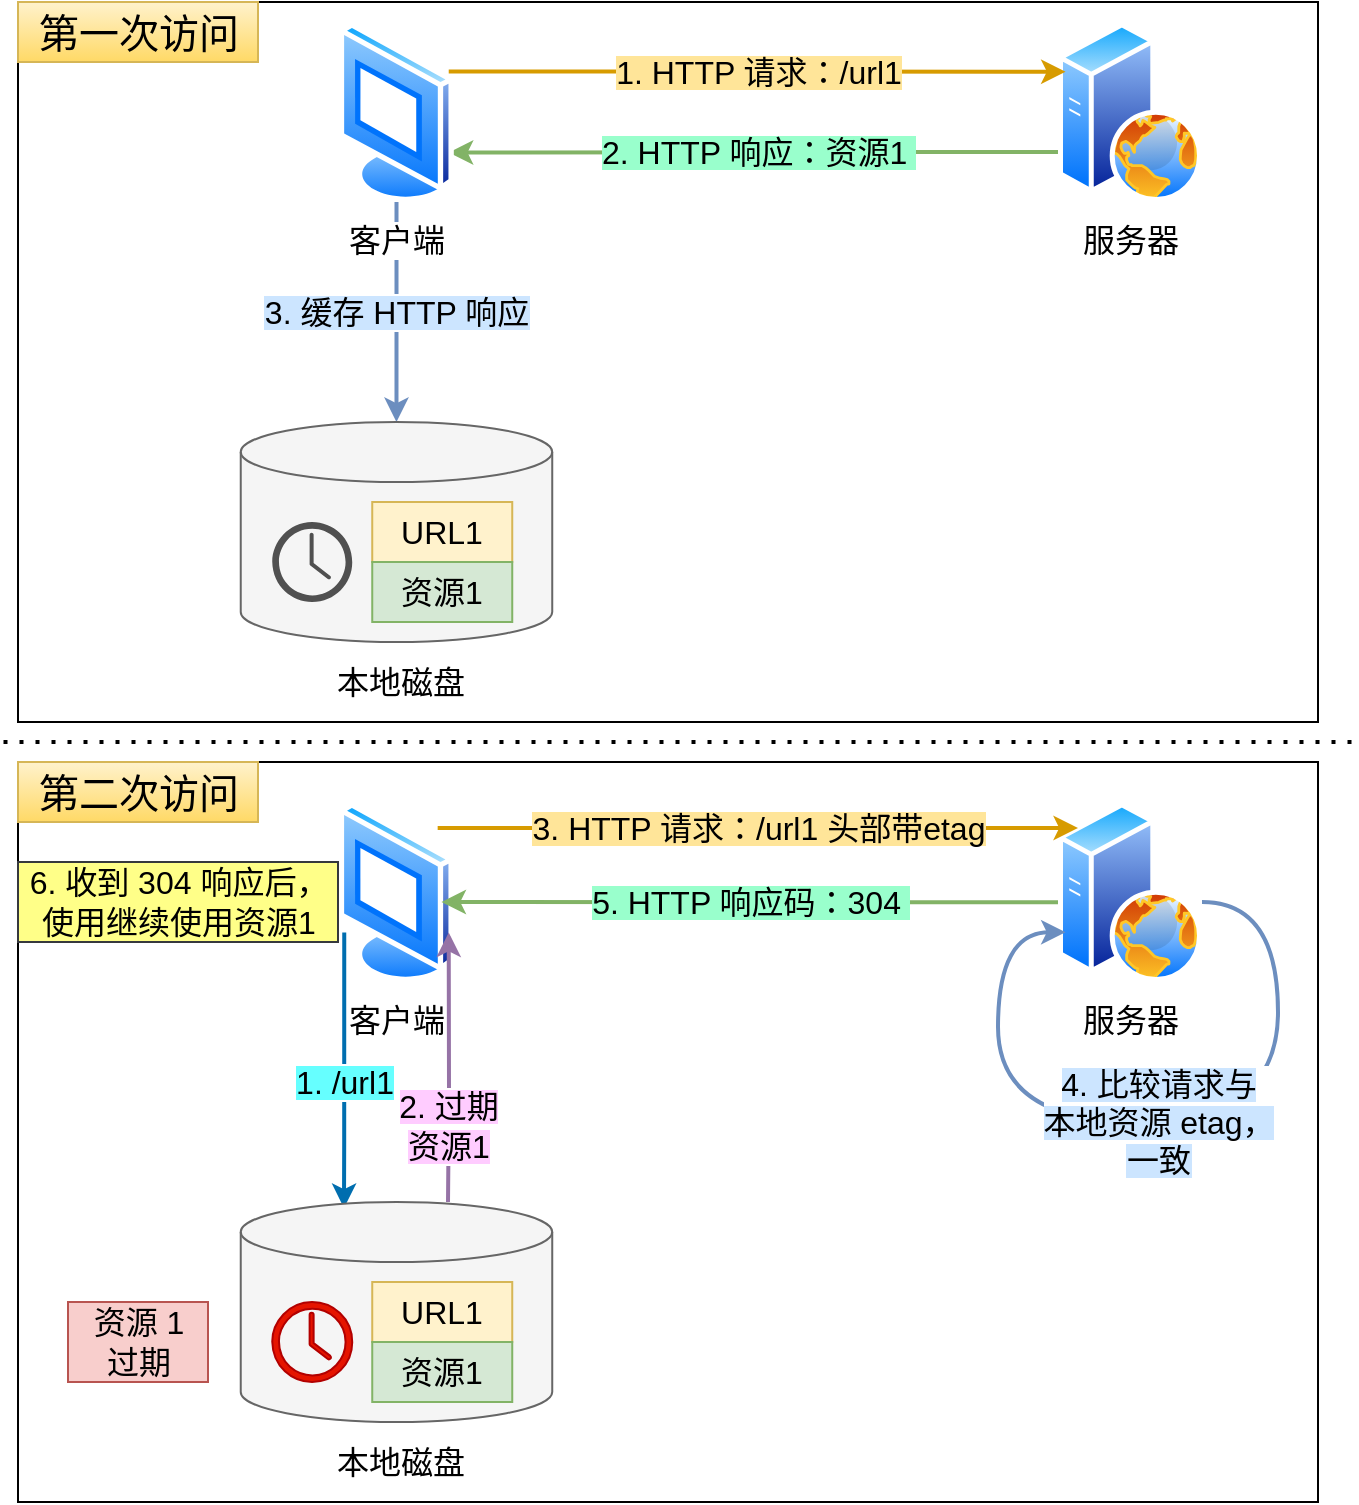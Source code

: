 <mxfile version="14.4.2" type="github">
  <diagram id="ts_fvJHNPLpuKW8flP1S" name="第 1 页">
    <mxGraphModel dx="830" dy="541" grid="1" gridSize="10" guides="1" tooltips="1" connect="1" arrows="1" fold="1" page="1" pageScale="1" pageWidth="827" pageHeight="1169" math="0" shadow="0">
      <root>
        <mxCell id="0" />
        <mxCell id="1" parent="0" />
        <mxCell id="Zb_zcwVqDSQe3M5Lo-tJ-52" value="" style="rounded=0;whiteSpace=wrap;html=1;labelBackgroundColor=none;fontSize=16;" vertex="1" parent="1">
          <mxGeometry x="120" y="80" width="650" height="360" as="geometry" />
        </mxCell>
        <mxCell id="Zb_zcwVqDSQe3M5Lo-tJ-51" value="" style="rounded=0;whiteSpace=wrap;html=1;labelBackgroundColor=none;fontSize=15;" vertex="1" parent="1">
          <mxGeometry x="120" y="460" width="650" height="370" as="geometry" />
        </mxCell>
        <mxCell id="Zb_zcwVqDSQe3M5Lo-tJ-23" value="&lt;span style=&quot;color: rgb(0 , 0 , 0) ; font-family: &amp;#34;helvetica&amp;#34; ; font-size: 16px ; font-style: normal ; font-weight: normal ; letter-spacing: normal ; text-align: center ; text-indent: 0px ; text-transform: none ; word-spacing: 0px ; text-decoration: none ; display: inline ; float: none ; background-color: rgb(153 , 255 , 204)&quot;&gt;2. HTTP 响应：资源1&amp;nbsp;&lt;/span&gt;" style="edgeStyle=orthogonalEdgeStyle;rounded=0;orthogonalLoop=1;jettySize=auto;html=1;entryX=1;entryY=0.75;entryDx=0;entryDy=0;fontSize=16;strokeWidth=2;fillColor=#d5e8d4;strokeColor=#82b366;" edge="1" parent="1" source="Zb_zcwVqDSQe3M5Lo-tJ-24" target="Zb_zcwVqDSQe3M5Lo-tJ-27">
          <mxGeometry relative="1" as="geometry">
            <Array as="points">
              <mxPoint x="570" y="155" />
              <mxPoint x="570" y="155" />
            </Array>
          </mxGeometry>
        </mxCell>
        <mxCell id="Zb_zcwVqDSQe3M5Lo-tJ-24" value="服务器" style="aspect=fixed;perimeter=ellipsePerimeter;html=1;align=center;shadow=0;dashed=0;spacingTop=3;image;image=img/lib/active_directory/web_server.svg;fontSize=16;" vertex="1" parent="1">
          <mxGeometry x="640" y="90" width="72" height="90" as="geometry" />
        </mxCell>
        <mxCell id="Zb_zcwVqDSQe3M5Lo-tJ-25" value="&lt;span style=&quot;background-color: rgb(255 , 229 , 153)&quot;&gt;1. HTTP 请求：/url1&lt;/span&gt;" style="edgeStyle=orthogonalEdgeStyle;rounded=0;orthogonalLoop=1;jettySize=auto;html=1;entryX=0;entryY=0.25;entryDx=0;entryDy=0;fontSize=16;exitX=1;exitY=0.25;exitDx=0;exitDy=0;fillColor=#ffe6cc;strokeColor=#d79b00;strokeWidth=2;" edge="1" parent="1" source="Zb_zcwVqDSQe3M5Lo-tJ-27" target="Zb_zcwVqDSQe3M5Lo-tJ-24">
          <mxGeometry relative="1" as="geometry" />
        </mxCell>
        <mxCell id="Zb_zcwVqDSQe3M5Lo-tJ-26" value="&lt;span style=&quot;background-color: rgb(204 , 229 , 255)&quot;&gt;3. 缓存 HTTP 响应&lt;/span&gt;" style="edgeStyle=orthogonalEdgeStyle;rounded=0;orthogonalLoop=1;jettySize=auto;html=1;entryX=0.5;entryY=0;entryDx=0;entryDy=0;entryPerimeter=0;strokeWidth=2;fontSize=16;fillColor=#dae8fc;strokeColor=#6c8ebf;" edge="1" parent="1" source="Zb_zcwVqDSQe3M5Lo-tJ-27" target="Zb_zcwVqDSQe3M5Lo-tJ-28">
          <mxGeometry relative="1" as="geometry" />
        </mxCell>
        <mxCell id="Zb_zcwVqDSQe3M5Lo-tJ-27" value="客户端" style="aspect=fixed;perimeter=ellipsePerimeter;html=1;align=center;shadow=0;dashed=0;spacingTop=3;image;image=img/lib/active_directory/vista_terminal.svg;fontSize=16;" vertex="1" parent="1">
          <mxGeometry x="280" y="90" width="58.5" height="90" as="geometry" />
        </mxCell>
        <mxCell id="Zb_zcwVqDSQe3M5Lo-tJ-28" value="" style="shape=cylinder3;whiteSpace=wrap;html=1;boundedLbl=1;backgroundOutline=1;size=15;fontSize=16;fillColor=#f5f5f5;strokeColor=#666666;fontColor=#333333;" vertex="1" parent="1">
          <mxGeometry x="231.37" y="290" width="155.75" height="110" as="geometry" />
        </mxCell>
        <mxCell id="Zb_zcwVqDSQe3M5Lo-tJ-29" value="" style="pointerEvents=1;shadow=0;dashed=0;html=1;strokeColor=none;fillColor=#505050;labelPosition=center;verticalLabelPosition=bottom;verticalAlign=top;outlineConnect=0;align=center;shape=mxgraph.office.concepts.clock;fontSize=16;" vertex="1" parent="1">
          <mxGeometry x="247.12" y="340" width="40" height="40" as="geometry" />
        </mxCell>
        <mxCell id="Zb_zcwVqDSQe3M5Lo-tJ-30" value="URL1" style="rounded=0;whiteSpace=wrap;html=1;fontSize=16;fillColor=#fff2cc;strokeColor=#d6b656;" vertex="1" parent="1">
          <mxGeometry x="297.12" y="330" width="70" height="30" as="geometry" />
        </mxCell>
        <mxCell id="Zb_zcwVqDSQe3M5Lo-tJ-31" value="资源1" style="rounded=0;whiteSpace=wrap;html=1;fontSize=16;fillColor=#d5e8d4;strokeColor=#82b366;" vertex="1" parent="1">
          <mxGeometry x="297.12" y="360" width="70" height="30" as="geometry" />
        </mxCell>
        <mxCell id="Zb_zcwVqDSQe3M5Lo-tJ-32" value="本地磁盘" style="text;html=1;align=center;verticalAlign=middle;resizable=0;points=[];autosize=1;fontSize=16;" vertex="1" parent="1">
          <mxGeometry x="271.37" y="410" width="80" height="20" as="geometry" />
        </mxCell>
        <mxCell id="Zb_zcwVqDSQe3M5Lo-tJ-33" value="第一次访问" style="text;html=1;align=center;verticalAlign=middle;resizable=0;points=[];autosize=1;fontSize=20;fillColor=#fff2cc;strokeColor=#d6b656;gradientColor=#ffd966;" vertex="1" parent="1">
          <mxGeometry x="120" y="80" width="120" height="30" as="geometry" />
        </mxCell>
        <mxCell id="Zb_zcwVqDSQe3M5Lo-tJ-34" value="服务器" style="aspect=fixed;perimeter=ellipsePerimeter;html=1;align=center;shadow=0;dashed=0;spacingTop=3;image;image=img/lib/active_directory/web_server.svg;fontSize=16;" vertex="1" parent="1">
          <mxGeometry x="640" y="480" width="72" height="90" as="geometry" />
        </mxCell>
        <mxCell id="Zb_zcwVqDSQe3M5Lo-tJ-35" value="&lt;span style=&quot;background-color: rgb(102 , 255 , 255)&quot;&gt;1. /url1&lt;/span&gt;" style="edgeStyle=orthogonalEdgeStyle;rounded=0;orthogonalLoop=1;jettySize=auto;html=1;strokeWidth=2;fontSize=16;fillColor=#1ba1e2;strokeColor=#006EAF;exitX=0;exitY=0.75;exitDx=0;exitDy=0;" edge="1" parent="1" source="Zb_zcwVqDSQe3M5Lo-tJ-36">
          <mxGeometry x="0.088" relative="1" as="geometry">
            <mxPoint x="283" y="683" as="targetPoint" />
            <mxPoint as="offset" />
            <Array as="points">
              <mxPoint x="283" y="650" />
              <mxPoint x="283" y="650" />
            </Array>
          </mxGeometry>
        </mxCell>
        <mxCell id="Zb_zcwVqDSQe3M5Lo-tJ-36" value="客户端" style="aspect=fixed;perimeter=ellipsePerimeter;html=1;align=center;shadow=0;dashed=0;spacingTop=3;image;image=img/lib/active_directory/vista_terminal.svg;fontSize=16;" vertex="1" parent="1">
          <mxGeometry x="279.99" y="480" width="58.5" height="90" as="geometry" />
        </mxCell>
        <mxCell id="Zb_zcwVqDSQe3M5Lo-tJ-37" value="&lt;span style=&quot;background-color: rgb(255 , 204 , 255)&quot;&gt;2. 过期&lt;br&gt;资源1&lt;/span&gt;" style="edgeStyle=orthogonalEdgeStyle;rounded=0;orthogonalLoop=1;jettySize=auto;html=1;entryX=1;entryY=0.75;entryDx=0;entryDy=0;strokeWidth=2;fontSize=16;fillColor=#e1d5e7;strokeColor=#9673a6;" edge="1" parent="1" target="Zb_zcwVqDSQe3M5Lo-tJ-36">
          <mxGeometry x="-0.263" relative="1" as="geometry">
            <mxPoint x="335" y="680" as="sourcePoint" />
            <mxPoint y="11" as="offset" />
          </mxGeometry>
        </mxCell>
        <mxCell id="Zb_zcwVqDSQe3M5Lo-tJ-38" value="" style="shape=cylinder3;whiteSpace=wrap;html=1;boundedLbl=1;backgroundOutline=1;size=15;fontSize=16;fillColor=#f5f5f5;strokeColor=#666666;fontColor=#333333;" vertex="1" parent="1">
          <mxGeometry x="231.37" y="680" width="155.75" height="110" as="geometry" />
        </mxCell>
        <mxCell id="Zb_zcwVqDSQe3M5Lo-tJ-39" value="" style="pointerEvents=1;shadow=0;dashed=0;html=1;strokeColor=#B20000;fillColor=#e51400;labelPosition=center;verticalLabelPosition=bottom;verticalAlign=top;outlineConnect=0;align=center;shape=mxgraph.office.concepts.clock;fontSize=16;fontColor=#ffffff;" vertex="1" parent="1">
          <mxGeometry x="247.12" y="730" width="40" height="40" as="geometry" />
        </mxCell>
        <mxCell id="Zb_zcwVqDSQe3M5Lo-tJ-40" value="URL1" style="rounded=0;whiteSpace=wrap;html=1;fontSize=16;fillColor=#fff2cc;strokeColor=#d6b656;" vertex="1" parent="1">
          <mxGeometry x="297.12" y="720" width="70" height="30" as="geometry" />
        </mxCell>
        <mxCell id="Zb_zcwVqDSQe3M5Lo-tJ-41" value="资源1" style="rounded=0;whiteSpace=wrap;html=1;fontSize=16;fillColor=#d5e8d4;strokeColor=#82b366;" vertex="1" parent="1">
          <mxGeometry x="297.12" y="750" width="70" height="30" as="geometry" />
        </mxCell>
        <mxCell id="Zb_zcwVqDSQe3M5Lo-tJ-42" value="本地磁盘" style="text;html=1;align=center;verticalAlign=middle;resizable=0;points=[];autosize=1;fontSize=16;" vertex="1" parent="1">
          <mxGeometry x="271.37" y="800" width="80" height="20" as="geometry" />
        </mxCell>
        <mxCell id="Zb_zcwVqDSQe3M5Lo-tJ-43" value="资源 1 &lt;br&gt;过期" style="text;html=1;align=center;verticalAlign=middle;resizable=0;points=[];autosize=1;fontSize=16;fillColor=#f8cecc;strokeColor=#b85450;" vertex="1" parent="1">
          <mxGeometry x="145" y="730" width="70" height="40" as="geometry" />
        </mxCell>
        <mxCell id="Zb_zcwVqDSQe3M5Lo-tJ-44" value="第二次访问" style="text;html=1;align=center;verticalAlign=middle;resizable=0;points=[];autosize=1;fontSize=20;fillColor=#fff2cc;strokeColor=#d6b656;gradientColor=#ffd966;" vertex="1" parent="1">
          <mxGeometry x="120" y="460" width="120" height="30" as="geometry" />
        </mxCell>
        <mxCell id="Zb_zcwVqDSQe3M5Lo-tJ-45" value="&lt;span style=&quot;color: rgb(0 , 0 , 0) ; font-family: &amp;#34;helvetica&amp;#34; ; font-size: 16px ; font-style: normal ; font-weight: normal ; letter-spacing: normal ; text-align: center ; text-indent: 0px ; text-transform: none ; word-spacing: 0px ; text-decoration: none ; display: inline ; float: none ; background-color: rgb(153 , 255 , 204)&quot;&gt;5. HTTP 响应码：304&amp;nbsp;&lt;/span&gt;" style="edgeStyle=orthogonalEdgeStyle;rounded=0;orthogonalLoop=1;jettySize=auto;html=1;entryX=1;entryY=0.75;entryDx=0;entryDy=0;fontSize=16;strokeWidth=2;fillColor=#d5e8d4;strokeColor=#82b366;" edge="1" parent="1">
          <mxGeometry relative="1" as="geometry">
            <Array as="points">
              <mxPoint x="566.25" y="530.1" />
              <mxPoint x="566.25" y="530.1" />
            </Array>
            <mxPoint x="640.001" y="530.1" as="sourcePoint" />
            <mxPoint x="331.734" y="530.002" as="targetPoint" />
          </mxGeometry>
        </mxCell>
        <mxCell id="Zb_zcwVqDSQe3M5Lo-tJ-46" value="&lt;span style=&quot;background-color: rgb(255 , 229 , 153)&quot;&gt;3. HTTP 请求：/url1 头部带etag&lt;/span&gt;" style="edgeStyle=orthogonalEdgeStyle;rounded=0;orthogonalLoop=1;jettySize=auto;html=1;fontSize=16;exitX=1;exitY=0;exitDx=0;exitDy=0;fillColor=#ffe6cc;strokeColor=#d79b00;strokeWidth=2;" edge="1" parent="1" source="Zb_zcwVqDSQe3M5Lo-tJ-36">
          <mxGeometry relative="1" as="geometry">
            <mxPoint x="331.734" y="509.898" as="sourcePoint" />
            <mxPoint x="650" y="493" as="targetPoint" />
            <Array as="points">
              <mxPoint x="370" y="493" />
              <mxPoint x="370" y="493" />
            </Array>
          </mxGeometry>
        </mxCell>
        <mxCell id="Zb_zcwVqDSQe3M5Lo-tJ-47" value="&lt;span style=&quot;background-color: rgb(204 , 229 , 255)&quot;&gt;4. 比较请求与&lt;br&gt;本地资源 etag，&lt;br&gt;一致&lt;/span&gt;" style="edgeStyle=orthogonalEdgeStyle;rounded=0;orthogonalLoop=1;jettySize=auto;html=1;entryX=0;entryY=0.75;entryDx=0;entryDy=0;fontSize=16;curved=1;strokeWidth=2;fillColor=#dae8fc;strokeColor=#6c8ebf;gradientColor=#7ea6e0;" edge="1" parent="1" target="Zb_zcwVqDSQe3M5Lo-tJ-34">
          <mxGeometry x="-0.002" relative="1" as="geometry">
            <mxPoint x="712" y="530" as="sourcePoint" />
            <Array as="points">
              <mxPoint x="750" y="530" />
              <mxPoint x="750" y="640" />
              <mxPoint x="610" y="640" />
              <mxPoint x="610" y="545" />
            </Array>
            <mxPoint as="offset" />
          </mxGeometry>
        </mxCell>
        <mxCell id="Zb_zcwVqDSQe3M5Lo-tJ-53" value="" style="endArrow=none;dashed=1;html=1;dashPattern=1 3;strokeWidth=2;fontSize=16;" edge="1" parent="1">
          <mxGeometry width="50" height="50" relative="1" as="geometry">
            <mxPoint x="112.75" y="450" as="sourcePoint" />
            <mxPoint x="787.25" y="450" as="targetPoint" />
          </mxGeometry>
        </mxCell>
        <mxCell id="Zb_zcwVqDSQe3M5Lo-tJ-54" value="6. 收到 304 响应后，&lt;br&gt;使用继续使用资源1" style="text;html=1;align=center;verticalAlign=middle;resizable=0;points=[];autosize=1;fontSize=16;fillColor=#ffff88;strokeColor=#36393d;" vertex="1" parent="1">
          <mxGeometry x="120" y="510" width="160" height="40" as="geometry" />
        </mxCell>
      </root>
    </mxGraphModel>
  </diagram>
</mxfile>
